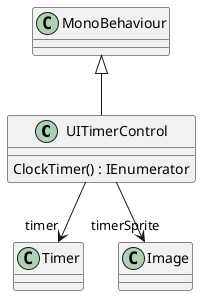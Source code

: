 @startuml
class UITimerControl {
    ClockTimer() : IEnumerator
}
MonoBehaviour <|-- UITimerControl
UITimerControl --> "timer" Timer
UITimerControl --> "timerSprite" Image
@enduml
